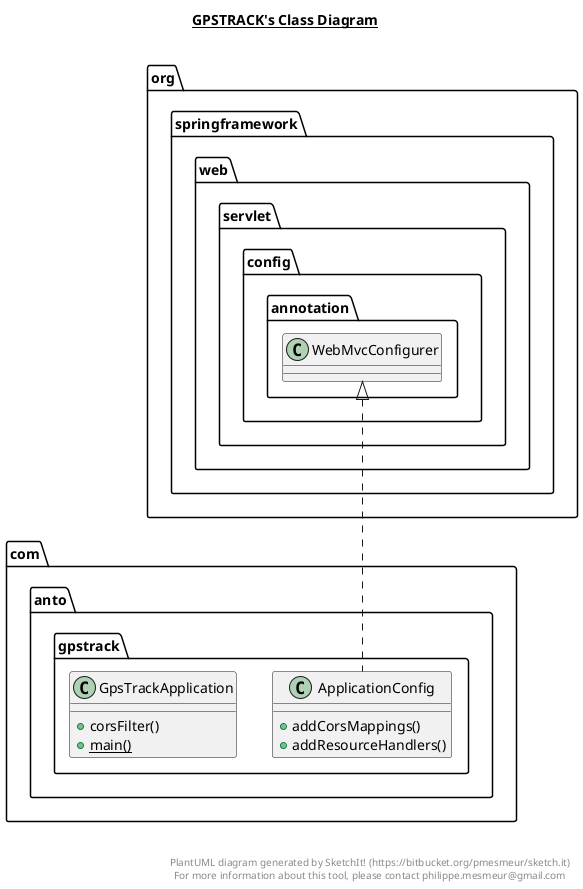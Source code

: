 @startuml

title __GPSTRACK's Class Diagram__\n

  namespace com.anto.gpstrack {
    class com.anto.gpstrack.ApplicationConfig {
        + addCorsMappings()
        + addResourceHandlers()
    }
  }
  

  namespace com.anto.gpstrack {
    class com.anto.gpstrack.GpsTrackApplication {
        + corsFilter()
        {static} + main()
    }
  }
  

  com.anto.gpstrack.ApplicationConfig .up.|> org.springframework.web.servlet.config.annotation.WebMvcConfigurer


right footer


PlantUML diagram generated by SketchIt! (https://bitbucket.org/pmesmeur/sketch.it)
For more information about this tool, please contact philippe.mesmeur@gmail.com
endfooter

@enduml

